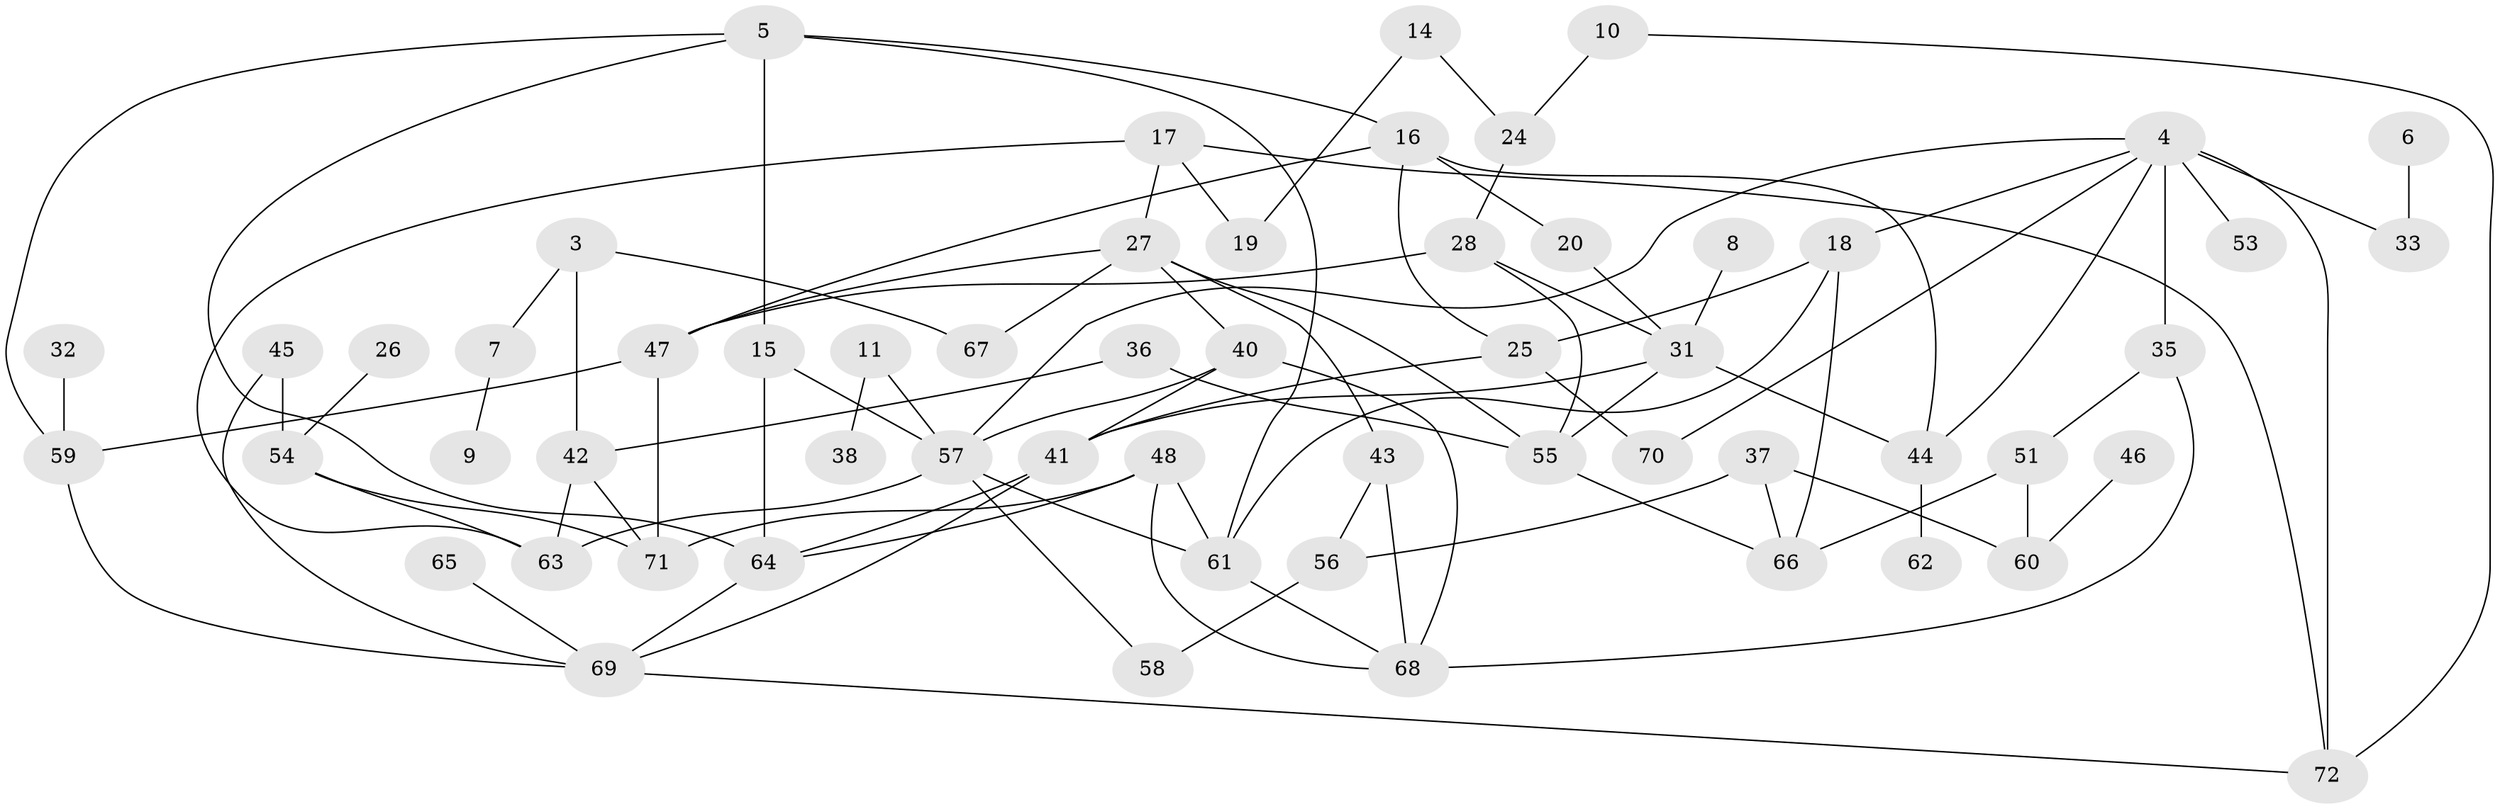 // original degree distribution, {3: 0.24305555555555555, 2: 0.2708333333333333, 1: 0.19444444444444445, 4: 0.11805555555555555, 5: 0.0625, 0: 0.09027777777777778, 6: 0.020833333333333332}
// Generated by graph-tools (version 1.1) at 2025/00/03/09/25 03:00:51]
// undirected, 58 vertices, 95 edges
graph export_dot {
graph [start="1"]
  node [color=gray90,style=filled];
  3;
  4;
  5;
  6;
  7;
  8;
  9;
  10;
  11;
  14;
  15;
  16;
  17;
  18;
  19;
  20;
  24;
  25;
  26;
  27;
  28;
  31;
  32;
  33;
  35;
  36;
  37;
  38;
  40;
  41;
  42;
  43;
  44;
  45;
  46;
  47;
  48;
  51;
  53;
  54;
  55;
  56;
  57;
  58;
  59;
  60;
  61;
  62;
  63;
  64;
  65;
  66;
  67;
  68;
  69;
  70;
  71;
  72;
  3 -- 7 [weight=1.0];
  3 -- 42 [weight=1.0];
  3 -- 67 [weight=1.0];
  4 -- 18 [weight=1.0];
  4 -- 33 [weight=1.0];
  4 -- 35 [weight=1.0];
  4 -- 44 [weight=1.0];
  4 -- 53 [weight=1.0];
  4 -- 57 [weight=1.0];
  4 -- 70 [weight=1.0];
  4 -- 72 [weight=2.0];
  5 -- 15 [weight=1.0];
  5 -- 16 [weight=1.0];
  5 -- 59 [weight=1.0];
  5 -- 61 [weight=1.0];
  5 -- 64 [weight=1.0];
  6 -- 33 [weight=1.0];
  7 -- 9 [weight=1.0];
  8 -- 31 [weight=1.0];
  10 -- 24 [weight=1.0];
  10 -- 72 [weight=1.0];
  11 -- 38 [weight=1.0];
  11 -- 57 [weight=1.0];
  14 -- 19 [weight=1.0];
  14 -- 24 [weight=1.0];
  15 -- 57 [weight=1.0];
  15 -- 64 [weight=1.0];
  16 -- 20 [weight=1.0];
  16 -- 25 [weight=1.0];
  16 -- 44 [weight=1.0];
  16 -- 47 [weight=1.0];
  17 -- 19 [weight=1.0];
  17 -- 27 [weight=1.0];
  17 -- 63 [weight=1.0];
  17 -- 72 [weight=1.0];
  18 -- 25 [weight=1.0];
  18 -- 61 [weight=1.0];
  18 -- 66 [weight=1.0];
  20 -- 31 [weight=1.0];
  24 -- 28 [weight=1.0];
  25 -- 41 [weight=1.0];
  25 -- 70 [weight=1.0];
  26 -- 54 [weight=1.0];
  27 -- 40 [weight=1.0];
  27 -- 43 [weight=1.0];
  27 -- 47 [weight=1.0];
  27 -- 55 [weight=1.0];
  27 -- 67 [weight=1.0];
  28 -- 31 [weight=1.0];
  28 -- 47 [weight=1.0];
  28 -- 55 [weight=1.0];
  31 -- 41 [weight=1.0];
  31 -- 44 [weight=1.0];
  31 -- 55 [weight=1.0];
  32 -- 59 [weight=1.0];
  35 -- 51 [weight=1.0];
  35 -- 68 [weight=1.0];
  36 -- 42 [weight=1.0];
  36 -- 55 [weight=1.0];
  37 -- 56 [weight=1.0];
  37 -- 60 [weight=1.0];
  37 -- 66 [weight=1.0];
  40 -- 41 [weight=1.0];
  40 -- 57 [weight=1.0];
  40 -- 68 [weight=1.0];
  41 -- 64 [weight=1.0];
  41 -- 69 [weight=1.0];
  42 -- 63 [weight=1.0];
  42 -- 71 [weight=1.0];
  43 -- 56 [weight=1.0];
  43 -- 68 [weight=1.0];
  44 -- 62 [weight=1.0];
  45 -- 54 [weight=1.0];
  45 -- 69 [weight=1.0];
  46 -- 60 [weight=1.0];
  47 -- 59 [weight=1.0];
  47 -- 71 [weight=1.0];
  48 -- 61 [weight=1.0];
  48 -- 64 [weight=1.0];
  48 -- 68 [weight=1.0];
  48 -- 71 [weight=1.0];
  51 -- 60 [weight=1.0];
  51 -- 66 [weight=1.0];
  54 -- 63 [weight=1.0];
  54 -- 71 [weight=1.0];
  55 -- 66 [weight=1.0];
  56 -- 58 [weight=1.0];
  57 -- 58 [weight=1.0];
  57 -- 61 [weight=1.0];
  57 -- 63 [weight=1.0];
  59 -- 69 [weight=1.0];
  61 -- 68 [weight=1.0];
  64 -- 69 [weight=2.0];
  65 -- 69 [weight=2.0];
  69 -- 72 [weight=1.0];
}
